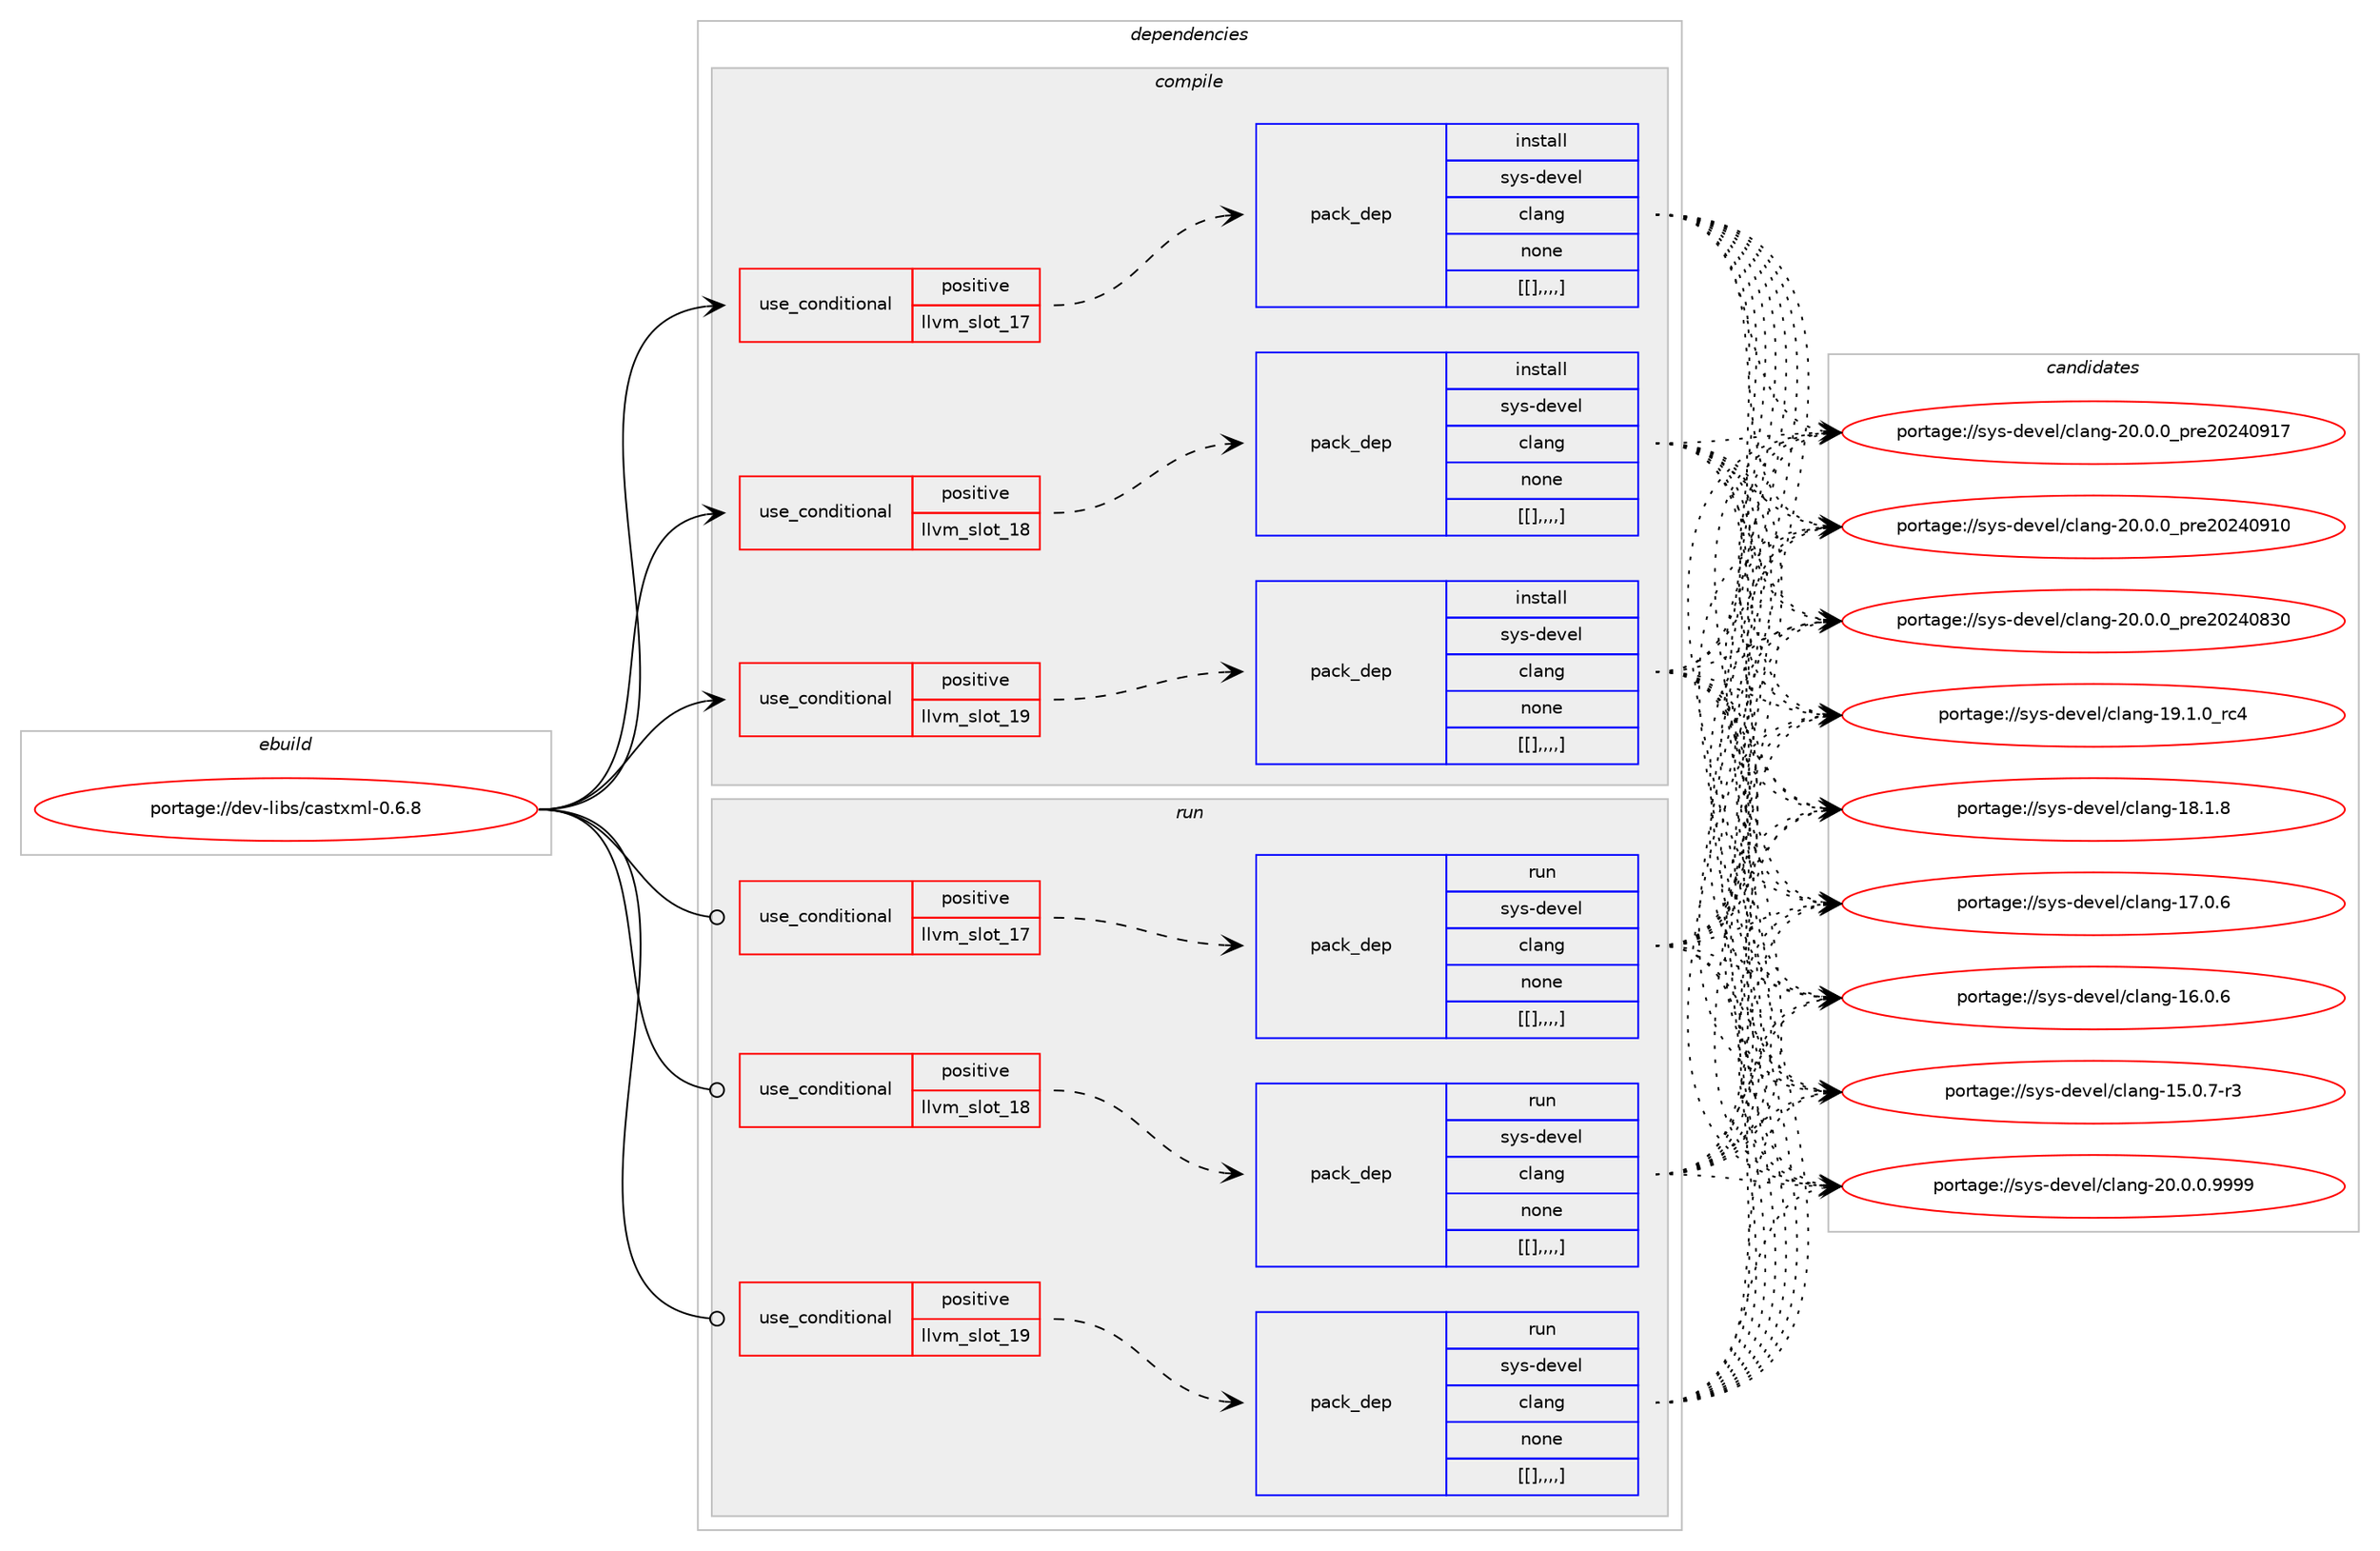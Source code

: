 digraph prolog {

# *************
# Graph options
# *************

newrank=true;
concentrate=true;
compound=true;
graph [rankdir=LR,fontname=Helvetica,fontsize=10,ranksep=1.5];#, ranksep=2.5, nodesep=0.2];
edge  [arrowhead=vee];
node  [fontname=Helvetica,fontsize=10];

# **********
# The ebuild
# **********

subgraph cluster_leftcol {
color=gray;
label=<<i>ebuild</i>>;
id [label="portage://dev-libs/castxml-0.6.8", color=red, width=4, href="../dev-libs/castxml-0.6.8.svg"];
}

# ****************
# The dependencies
# ****************

subgraph cluster_midcol {
color=gray;
label=<<i>dependencies</i>>;
subgraph cluster_compile {
fillcolor="#eeeeee";
style=filled;
label=<<i>compile</i>>;
subgraph cond26373 {
dependency107732 [label=<<TABLE BORDER="0" CELLBORDER="1" CELLSPACING="0" CELLPADDING="4"><TR><TD ROWSPAN="3" CELLPADDING="10">use_conditional</TD></TR><TR><TD>positive</TD></TR><TR><TD>llvm_slot_17</TD></TR></TABLE>>, shape=none, color=red];
subgraph pack80231 {
dependency107733 [label=<<TABLE BORDER="0" CELLBORDER="1" CELLSPACING="0" CELLPADDING="4" WIDTH="220"><TR><TD ROWSPAN="6" CELLPADDING="30">pack_dep</TD></TR><TR><TD WIDTH="110">install</TD></TR><TR><TD>sys-devel</TD></TR><TR><TD>clang</TD></TR><TR><TD>none</TD></TR><TR><TD>[[],,,,]</TD></TR></TABLE>>, shape=none, color=blue];
}
dependency107732:e -> dependency107733:w [weight=20,style="dashed",arrowhead="vee"];
}
id:e -> dependency107732:w [weight=20,style="solid",arrowhead="vee"];
subgraph cond26374 {
dependency107734 [label=<<TABLE BORDER="0" CELLBORDER="1" CELLSPACING="0" CELLPADDING="4"><TR><TD ROWSPAN="3" CELLPADDING="10">use_conditional</TD></TR><TR><TD>positive</TD></TR><TR><TD>llvm_slot_18</TD></TR></TABLE>>, shape=none, color=red];
subgraph pack80232 {
dependency107735 [label=<<TABLE BORDER="0" CELLBORDER="1" CELLSPACING="0" CELLPADDING="4" WIDTH="220"><TR><TD ROWSPAN="6" CELLPADDING="30">pack_dep</TD></TR><TR><TD WIDTH="110">install</TD></TR><TR><TD>sys-devel</TD></TR><TR><TD>clang</TD></TR><TR><TD>none</TD></TR><TR><TD>[[],,,,]</TD></TR></TABLE>>, shape=none, color=blue];
}
dependency107734:e -> dependency107735:w [weight=20,style="dashed",arrowhead="vee"];
}
id:e -> dependency107734:w [weight=20,style="solid",arrowhead="vee"];
subgraph cond26375 {
dependency107736 [label=<<TABLE BORDER="0" CELLBORDER="1" CELLSPACING="0" CELLPADDING="4"><TR><TD ROWSPAN="3" CELLPADDING="10">use_conditional</TD></TR><TR><TD>positive</TD></TR><TR><TD>llvm_slot_19</TD></TR></TABLE>>, shape=none, color=red];
subgraph pack80233 {
dependency107737 [label=<<TABLE BORDER="0" CELLBORDER="1" CELLSPACING="0" CELLPADDING="4" WIDTH="220"><TR><TD ROWSPAN="6" CELLPADDING="30">pack_dep</TD></TR><TR><TD WIDTH="110">install</TD></TR><TR><TD>sys-devel</TD></TR><TR><TD>clang</TD></TR><TR><TD>none</TD></TR><TR><TD>[[],,,,]</TD></TR></TABLE>>, shape=none, color=blue];
}
dependency107736:e -> dependency107737:w [weight=20,style="dashed",arrowhead="vee"];
}
id:e -> dependency107736:w [weight=20,style="solid",arrowhead="vee"];
}
subgraph cluster_compileandrun {
fillcolor="#eeeeee";
style=filled;
label=<<i>compile and run</i>>;
}
subgraph cluster_run {
fillcolor="#eeeeee";
style=filled;
label=<<i>run</i>>;
subgraph cond26376 {
dependency107738 [label=<<TABLE BORDER="0" CELLBORDER="1" CELLSPACING="0" CELLPADDING="4"><TR><TD ROWSPAN="3" CELLPADDING="10">use_conditional</TD></TR><TR><TD>positive</TD></TR><TR><TD>llvm_slot_17</TD></TR></TABLE>>, shape=none, color=red];
subgraph pack80234 {
dependency107739 [label=<<TABLE BORDER="0" CELLBORDER="1" CELLSPACING="0" CELLPADDING="4" WIDTH="220"><TR><TD ROWSPAN="6" CELLPADDING="30">pack_dep</TD></TR><TR><TD WIDTH="110">run</TD></TR><TR><TD>sys-devel</TD></TR><TR><TD>clang</TD></TR><TR><TD>none</TD></TR><TR><TD>[[],,,,]</TD></TR></TABLE>>, shape=none, color=blue];
}
dependency107738:e -> dependency107739:w [weight=20,style="dashed",arrowhead="vee"];
}
id:e -> dependency107738:w [weight=20,style="solid",arrowhead="odot"];
subgraph cond26377 {
dependency107740 [label=<<TABLE BORDER="0" CELLBORDER="1" CELLSPACING="0" CELLPADDING="4"><TR><TD ROWSPAN="3" CELLPADDING="10">use_conditional</TD></TR><TR><TD>positive</TD></TR><TR><TD>llvm_slot_18</TD></TR></TABLE>>, shape=none, color=red];
subgraph pack80235 {
dependency107741 [label=<<TABLE BORDER="0" CELLBORDER="1" CELLSPACING="0" CELLPADDING="4" WIDTH="220"><TR><TD ROWSPAN="6" CELLPADDING="30">pack_dep</TD></TR><TR><TD WIDTH="110">run</TD></TR><TR><TD>sys-devel</TD></TR><TR><TD>clang</TD></TR><TR><TD>none</TD></TR><TR><TD>[[],,,,]</TD></TR></TABLE>>, shape=none, color=blue];
}
dependency107740:e -> dependency107741:w [weight=20,style="dashed",arrowhead="vee"];
}
id:e -> dependency107740:w [weight=20,style="solid",arrowhead="odot"];
subgraph cond26378 {
dependency107742 [label=<<TABLE BORDER="0" CELLBORDER="1" CELLSPACING="0" CELLPADDING="4"><TR><TD ROWSPAN="3" CELLPADDING="10">use_conditional</TD></TR><TR><TD>positive</TD></TR><TR><TD>llvm_slot_19</TD></TR></TABLE>>, shape=none, color=red];
subgraph pack80236 {
dependency107743 [label=<<TABLE BORDER="0" CELLBORDER="1" CELLSPACING="0" CELLPADDING="4" WIDTH="220"><TR><TD ROWSPAN="6" CELLPADDING="30">pack_dep</TD></TR><TR><TD WIDTH="110">run</TD></TR><TR><TD>sys-devel</TD></TR><TR><TD>clang</TD></TR><TR><TD>none</TD></TR><TR><TD>[[],,,,]</TD></TR></TABLE>>, shape=none, color=blue];
}
dependency107742:e -> dependency107743:w [weight=20,style="dashed",arrowhead="vee"];
}
id:e -> dependency107742:w [weight=20,style="solid",arrowhead="odot"];
}
}

# **************
# The candidates
# **************

subgraph cluster_choices {
rank=same;
color=gray;
label=<<i>candidates</i>>;

subgraph choice80231 {
color=black;
nodesep=1;
choice11512111545100101118101108479910897110103455048464846484657575757 [label="portage://sys-devel/clang-20.0.0.9999", color=red, width=4,href="../sys-devel/clang-20.0.0.9999.svg"];
choice1151211154510010111810110847991089711010345504846484648951121141015048505248574955 [label="portage://sys-devel/clang-20.0.0_pre20240917", color=red, width=4,href="../sys-devel/clang-20.0.0_pre20240917.svg"];
choice1151211154510010111810110847991089711010345504846484648951121141015048505248574948 [label="portage://sys-devel/clang-20.0.0_pre20240910", color=red, width=4,href="../sys-devel/clang-20.0.0_pre20240910.svg"];
choice1151211154510010111810110847991089711010345504846484648951121141015048505248565148 [label="portage://sys-devel/clang-20.0.0_pre20240830", color=red, width=4,href="../sys-devel/clang-20.0.0_pre20240830.svg"];
choice1151211154510010111810110847991089711010345495746494648951149952 [label="portage://sys-devel/clang-19.1.0_rc4", color=red, width=4,href="../sys-devel/clang-19.1.0_rc4.svg"];
choice1151211154510010111810110847991089711010345495646494656 [label="portage://sys-devel/clang-18.1.8", color=red, width=4,href="../sys-devel/clang-18.1.8.svg"];
choice1151211154510010111810110847991089711010345495546484654 [label="portage://sys-devel/clang-17.0.6", color=red, width=4,href="../sys-devel/clang-17.0.6.svg"];
choice1151211154510010111810110847991089711010345495446484654 [label="portage://sys-devel/clang-16.0.6", color=red, width=4,href="../sys-devel/clang-16.0.6.svg"];
choice11512111545100101118101108479910897110103454953464846554511451 [label="portage://sys-devel/clang-15.0.7-r3", color=red, width=4,href="../sys-devel/clang-15.0.7-r3.svg"];
dependency107733:e -> choice11512111545100101118101108479910897110103455048464846484657575757:w [style=dotted,weight="100"];
dependency107733:e -> choice1151211154510010111810110847991089711010345504846484648951121141015048505248574955:w [style=dotted,weight="100"];
dependency107733:e -> choice1151211154510010111810110847991089711010345504846484648951121141015048505248574948:w [style=dotted,weight="100"];
dependency107733:e -> choice1151211154510010111810110847991089711010345504846484648951121141015048505248565148:w [style=dotted,weight="100"];
dependency107733:e -> choice1151211154510010111810110847991089711010345495746494648951149952:w [style=dotted,weight="100"];
dependency107733:e -> choice1151211154510010111810110847991089711010345495646494656:w [style=dotted,weight="100"];
dependency107733:e -> choice1151211154510010111810110847991089711010345495546484654:w [style=dotted,weight="100"];
dependency107733:e -> choice1151211154510010111810110847991089711010345495446484654:w [style=dotted,weight="100"];
dependency107733:e -> choice11512111545100101118101108479910897110103454953464846554511451:w [style=dotted,weight="100"];
}
subgraph choice80232 {
color=black;
nodesep=1;
choice11512111545100101118101108479910897110103455048464846484657575757 [label="portage://sys-devel/clang-20.0.0.9999", color=red, width=4,href="../sys-devel/clang-20.0.0.9999.svg"];
choice1151211154510010111810110847991089711010345504846484648951121141015048505248574955 [label="portage://sys-devel/clang-20.0.0_pre20240917", color=red, width=4,href="../sys-devel/clang-20.0.0_pre20240917.svg"];
choice1151211154510010111810110847991089711010345504846484648951121141015048505248574948 [label="portage://sys-devel/clang-20.0.0_pre20240910", color=red, width=4,href="../sys-devel/clang-20.0.0_pre20240910.svg"];
choice1151211154510010111810110847991089711010345504846484648951121141015048505248565148 [label="portage://sys-devel/clang-20.0.0_pre20240830", color=red, width=4,href="../sys-devel/clang-20.0.0_pre20240830.svg"];
choice1151211154510010111810110847991089711010345495746494648951149952 [label="portage://sys-devel/clang-19.1.0_rc4", color=red, width=4,href="../sys-devel/clang-19.1.0_rc4.svg"];
choice1151211154510010111810110847991089711010345495646494656 [label="portage://sys-devel/clang-18.1.8", color=red, width=4,href="../sys-devel/clang-18.1.8.svg"];
choice1151211154510010111810110847991089711010345495546484654 [label="portage://sys-devel/clang-17.0.6", color=red, width=4,href="../sys-devel/clang-17.0.6.svg"];
choice1151211154510010111810110847991089711010345495446484654 [label="portage://sys-devel/clang-16.0.6", color=red, width=4,href="../sys-devel/clang-16.0.6.svg"];
choice11512111545100101118101108479910897110103454953464846554511451 [label="portage://sys-devel/clang-15.0.7-r3", color=red, width=4,href="../sys-devel/clang-15.0.7-r3.svg"];
dependency107735:e -> choice11512111545100101118101108479910897110103455048464846484657575757:w [style=dotted,weight="100"];
dependency107735:e -> choice1151211154510010111810110847991089711010345504846484648951121141015048505248574955:w [style=dotted,weight="100"];
dependency107735:e -> choice1151211154510010111810110847991089711010345504846484648951121141015048505248574948:w [style=dotted,weight="100"];
dependency107735:e -> choice1151211154510010111810110847991089711010345504846484648951121141015048505248565148:w [style=dotted,weight="100"];
dependency107735:e -> choice1151211154510010111810110847991089711010345495746494648951149952:w [style=dotted,weight="100"];
dependency107735:e -> choice1151211154510010111810110847991089711010345495646494656:w [style=dotted,weight="100"];
dependency107735:e -> choice1151211154510010111810110847991089711010345495546484654:w [style=dotted,weight="100"];
dependency107735:e -> choice1151211154510010111810110847991089711010345495446484654:w [style=dotted,weight="100"];
dependency107735:e -> choice11512111545100101118101108479910897110103454953464846554511451:w [style=dotted,weight="100"];
}
subgraph choice80233 {
color=black;
nodesep=1;
choice11512111545100101118101108479910897110103455048464846484657575757 [label="portage://sys-devel/clang-20.0.0.9999", color=red, width=4,href="../sys-devel/clang-20.0.0.9999.svg"];
choice1151211154510010111810110847991089711010345504846484648951121141015048505248574955 [label="portage://sys-devel/clang-20.0.0_pre20240917", color=red, width=4,href="../sys-devel/clang-20.0.0_pre20240917.svg"];
choice1151211154510010111810110847991089711010345504846484648951121141015048505248574948 [label="portage://sys-devel/clang-20.0.0_pre20240910", color=red, width=4,href="../sys-devel/clang-20.0.0_pre20240910.svg"];
choice1151211154510010111810110847991089711010345504846484648951121141015048505248565148 [label="portage://sys-devel/clang-20.0.0_pre20240830", color=red, width=4,href="../sys-devel/clang-20.0.0_pre20240830.svg"];
choice1151211154510010111810110847991089711010345495746494648951149952 [label="portage://sys-devel/clang-19.1.0_rc4", color=red, width=4,href="../sys-devel/clang-19.1.0_rc4.svg"];
choice1151211154510010111810110847991089711010345495646494656 [label="portage://sys-devel/clang-18.1.8", color=red, width=4,href="../sys-devel/clang-18.1.8.svg"];
choice1151211154510010111810110847991089711010345495546484654 [label="portage://sys-devel/clang-17.0.6", color=red, width=4,href="../sys-devel/clang-17.0.6.svg"];
choice1151211154510010111810110847991089711010345495446484654 [label="portage://sys-devel/clang-16.0.6", color=red, width=4,href="../sys-devel/clang-16.0.6.svg"];
choice11512111545100101118101108479910897110103454953464846554511451 [label="portage://sys-devel/clang-15.0.7-r3", color=red, width=4,href="../sys-devel/clang-15.0.7-r3.svg"];
dependency107737:e -> choice11512111545100101118101108479910897110103455048464846484657575757:w [style=dotted,weight="100"];
dependency107737:e -> choice1151211154510010111810110847991089711010345504846484648951121141015048505248574955:w [style=dotted,weight="100"];
dependency107737:e -> choice1151211154510010111810110847991089711010345504846484648951121141015048505248574948:w [style=dotted,weight="100"];
dependency107737:e -> choice1151211154510010111810110847991089711010345504846484648951121141015048505248565148:w [style=dotted,weight="100"];
dependency107737:e -> choice1151211154510010111810110847991089711010345495746494648951149952:w [style=dotted,weight="100"];
dependency107737:e -> choice1151211154510010111810110847991089711010345495646494656:w [style=dotted,weight="100"];
dependency107737:e -> choice1151211154510010111810110847991089711010345495546484654:w [style=dotted,weight="100"];
dependency107737:e -> choice1151211154510010111810110847991089711010345495446484654:w [style=dotted,weight="100"];
dependency107737:e -> choice11512111545100101118101108479910897110103454953464846554511451:w [style=dotted,weight="100"];
}
subgraph choice80234 {
color=black;
nodesep=1;
choice11512111545100101118101108479910897110103455048464846484657575757 [label="portage://sys-devel/clang-20.0.0.9999", color=red, width=4,href="../sys-devel/clang-20.0.0.9999.svg"];
choice1151211154510010111810110847991089711010345504846484648951121141015048505248574955 [label="portage://sys-devel/clang-20.0.0_pre20240917", color=red, width=4,href="../sys-devel/clang-20.0.0_pre20240917.svg"];
choice1151211154510010111810110847991089711010345504846484648951121141015048505248574948 [label="portage://sys-devel/clang-20.0.0_pre20240910", color=red, width=4,href="../sys-devel/clang-20.0.0_pre20240910.svg"];
choice1151211154510010111810110847991089711010345504846484648951121141015048505248565148 [label="portage://sys-devel/clang-20.0.0_pre20240830", color=red, width=4,href="../sys-devel/clang-20.0.0_pre20240830.svg"];
choice1151211154510010111810110847991089711010345495746494648951149952 [label="portage://sys-devel/clang-19.1.0_rc4", color=red, width=4,href="../sys-devel/clang-19.1.0_rc4.svg"];
choice1151211154510010111810110847991089711010345495646494656 [label="portage://sys-devel/clang-18.1.8", color=red, width=4,href="../sys-devel/clang-18.1.8.svg"];
choice1151211154510010111810110847991089711010345495546484654 [label="portage://sys-devel/clang-17.0.6", color=red, width=4,href="../sys-devel/clang-17.0.6.svg"];
choice1151211154510010111810110847991089711010345495446484654 [label="portage://sys-devel/clang-16.0.6", color=red, width=4,href="../sys-devel/clang-16.0.6.svg"];
choice11512111545100101118101108479910897110103454953464846554511451 [label="portage://sys-devel/clang-15.0.7-r3", color=red, width=4,href="../sys-devel/clang-15.0.7-r3.svg"];
dependency107739:e -> choice11512111545100101118101108479910897110103455048464846484657575757:w [style=dotted,weight="100"];
dependency107739:e -> choice1151211154510010111810110847991089711010345504846484648951121141015048505248574955:w [style=dotted,weight="100"];
dependency107739:e -> choice1151211154510010111810110847991089711010345504846484648951121141015048505248574948:w [style=dotted,weight="100"];
dependency107739:e -> choice1151211154510010111810110847991089711010345504846484648951121141015048505248565148:w [style=dotted,weight="100"];
dependency107739:e -> choice1151211154510010111810110847991089711010345495746494648951149952:w [style=dotted,weight="100"];
dependency107739:e -> choice1151211154510010111810110847991089711010345495646494656:w [style=dotted,weight="100"];
dependency107739:e -> choice1151211154510010111810110847991089711010345495546484654:w [style=dotted,weight="100"];
dependency107739:e -> choice1151211154510010111810110847991089711010345495446484654:w [style=dotted,weight="100"];
dependency107739:e -> choice11512111545100101118101108479910897110103454953464846554511451:w [style=dotted,weight="100"];
}
subgraph choice80235 {
color=black;
nodesep=1;
choice11512111545100101118101108479910897110103455048464846484657575757 [label="portage://sys-devel/clang-20.0.0.9999", color=red, width=4,href="../sys-devel/clang-20.0.0.9999.svg"];
choice1151211154510010111810110847991089711010345504846484648951121141015048505248574955 [label="portage://sys-devel/clang-20.0.0_pre20240917", color=red, width=4,href="../sys-devel/clang-20.0.0_pre20240917.svg"];
choice1151211154510010111810110847991089711010345504846484648951121141015048505248574948 [label="portage://sys-devel/clang-20.0.0_pre20240910", color=red, width=4,href="../sys-devel/clang-20.0.0_pre20240910.svg"];
choice1151211154510010111810110847991089711010345504846484648951121141015048505248565148 [label="portage://sys-devel/clang-20.0.0_pre20240830", color=red, width=4,href="../sys-devel/clang-20.0.0_pre20240830.svg"];
choice1151211154510010111810110847991089711010345495746494648951149952 [label="portage://sys-devel/clang-19.1.0_rc4", color=red, width=4,href="../sys-devel/clang-19.1.0_rc4.svg"];
choice1151211154510010111810110847991089711010345495646494656 [label="portage://sys-devel/clang-18.1.8", color=red, width=4,href="../sys-devel/clang-18.1.8.svg"];
choice1151211154510010111810110847991089711010345495546484654 [label="portage://sys-devel/clang-17.0.6", color=red, width=4,href="../sys-devel/clang-17.0.6.svg"];
choice1151211154510010111810110847991089711010345495446484654 [label="portage://sys-devel/clang-16.0.6", color=red, width=4,href="../sys-devel/clang-16.0.6.svg"];
choice11512111545100101118101108479910897110103454953464846554511451 [label="portage://sys-devel/clang-15.0.7-r3", color=red, width=4,href="../sys-devel/clang-15.0.7-r3.svg"];
dependency107741:e -> choice11512111545100101118101108479910897110103455048464846484657575757:w [style=dotted,weight="100"];
dependency107741:e -> choice1151211154510010111810110847991089711010345504846484648951121141015048505248574955:w [style=dotted,weight="100"];
dependency107741:e -> choice1151211154510010111810110847991089711010345504846484648951121141015048505248574948:w [style=dotted,weight="100"];
dependency107741:e -> choice1151211154510010111810110847991089711010345504846484648951121141015048505248565148:w [style=dotted,weight="100"];
dependency107741:e -> choice1151211154510010111810110847991089711010345495746494648951149952:w [style=dotted,weight="100"];
dependency107741:e -> choice1151211154510010111810110847991089711010345495646494656:w [style=dotted,weight="100"];
dependency107741:e -> choice1151211154510010111810110847991089711010345495546484654:w [style=dotted,weight="100"];
dependency107741:e -> choice1151211154510010111810110847991089711010345495446484654:w [style=dotted,weight="100"];
dependency107741:e -> choice11512111545100101118101108479910897110103454953464846554511451:w [style=dotted,weight="100"];
}
subgraph choice80236 {
color=black;
nodesep=1;
choice11512111545100101118101108479910897110103455048464846484657575757 [label="portage://sys-devel/clang-20.0.0.9999", color=red, width=4,href="../sys-devel/clang-20.0.0.9999.svg"];
choice1151211154510010111810110847991089711010345504846484648951121141015048505248574955 [label="portage://sys-devel/clang-20.0.0_pre20240917", color=red, width=4,href="../sys-devel/clang-20.0.0_pre20240917.svg"];
choice1151211154510010111810110847991089711010345504846484648951121141015048505248574948 [label="portage://sys-devel/clang-20.0.0_pre20240910", color=red, width=4,href="../sys-devel/clang-20.0.0_pre20240910.svg"];
choice1151211154510010111810110847991089711010345504846484648951121141015048505248565148 [label="portage://sys-devel/clang-20.0.0_pre20240830", color=red, width=4,href="../sys-devel/clang-20.0.0_pre20240830.svg"];
choice1151211154510010111810110847991089711010345495746494648951149952 [label="portage://sys-devel/clang-19.1.0_rc4", color=red, width=4,href="../sys-devel/clang-19.1.0_rc4.svg"];
choice1151211154510010111810110847991089711010345495646494656 [label="portage://sys-devel/clang-18.1.8", color=red, width=4,href="../sys-devel/clang-18.1.8.svg"];
choice1151211154510010111810110847991089711010345495546484654 [label="portage://sys-devel/clang-17.0.6", color=red, width=4,href="../sys-devel/clang-17.0.6.svg"];
choice1151211154510010111810110847991089711010345495446484654 [label="portage://sys-devel/clang-16.0.6", color=red, width=4,href="../sys-devel/clang-16.0.6.svg"];
choice11512111545100101118101108479910897110103454953464846554511451 [label="portage://sys-devel/clang-15.0.7-r3", color=red, width=4,href="../sys-devel/clang-15.0.7-r3.svg"];
dependency107743:e -> choice11512111545100101118101108479910897110103455048464846484657575757:w [style=dotted,weight="100"];
dependency107743:e -> choice1151211154510010111810110847991089711010345504846484648951121141015048505248574955:w [style=dotted,weight="100"];
dependency107743:e -> choice1151211154510010111810110847991089711010345504846484648951121141015048505248574948:w [style=dotted,weight="100"];
dependency107743:e -> choice1151211154510010111810110847991089711010345504846484648951121141015048505248565148:w [style=dotted,weight="100"];
dependency107743:e -> choice1151211154510010111810110847991089711010345495746494648951149952:w [style=dotted,weight="100"];
dependency107743:e -> choice1151211154510010111810110847991089711010345495646494656:w [style=dotted,weight="100"];
dependency107743:e -> choice1151211154510010111810110847991089711010345495546484654:w [style=dotted,weight="100"];
dependency107743:e -> choice1151211154510010111810110847991089711010345495446484654:w [style=dotted,weight="100"];
dependency107743:e -> choice11512111545100101118101108479910897110103454953464846554511451:w [style=dotted,weight="100"];
}
}

}

